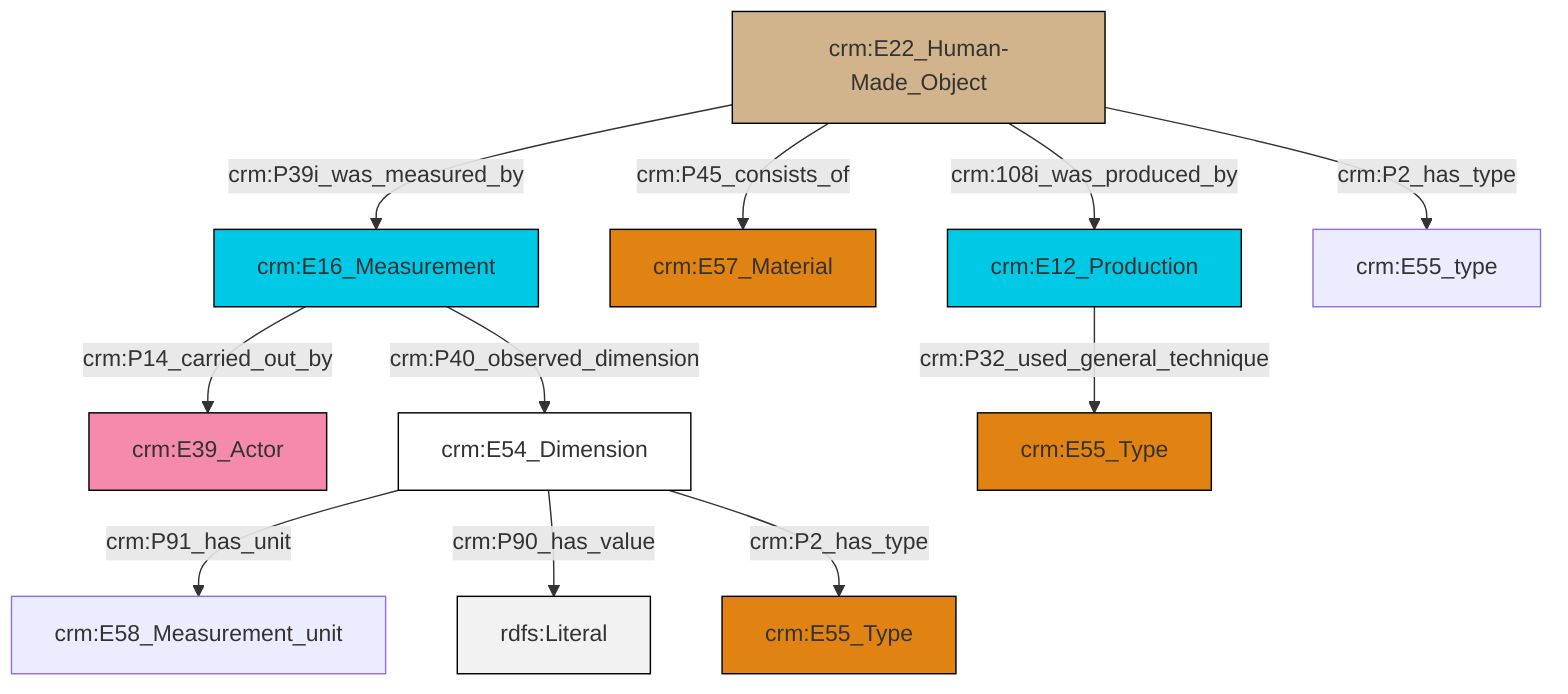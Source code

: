 graph TD
classDef Literal fill:#f2f2f2,stroke:#000000;
classDef CRM_Entity fill:#FFFFFF,stroke:#000000;
classDef Temporal_Entity fill:#00C9E6, stroke:#000000;
classDef Type fill:#E18312, stroke:#000000;
classDef Time-Span fill:#2C9C91, stroke:#000000;
classDef Appellation fill:#FFEB7F, stroke:#000000;
classDef Place fill:#008836, stroke:#000000;
classDef Persistent_Item fill:#B266B2, stroke:#000000;
classDef Conceptual_Object fill:#FFD700, stroke:#000000;
classDef Physical_Thing fill:#D2B48C, stroke:#000000;
classDef Actor fill:#f58aad, stroke:#000000;
classDef PC_Classes fill:#4ce600, stroke:#000000;
classDef Multi fill:#cccccc,stroke:#000000;

2["crm:E54_Dimension"]:::CRM_Entity -->|crm:P91_has_unit| 3["crm:E58_Measurement_unit"]:::Default
2["crm:E54_Dimension"]:::CRM_Entity -->|crm:P90_has_value| 4[rdfs:Literal]:::Literal
5["crm:E12_Production"]:::Temporal_Entity -->|crm:P32_used_general_technique| 6["crm:E55_Type"]:::Type
2["crm:E54_Dimension"]:::CRM_Entity -->|crm:P2_has_type| 12["crm:E55_Type"]:::Type
13["crm:E22_Human-Made_Object"]:::Physical_Thing -->|crm:108i_was_produced_by| 5["crm:E12_Production"]:::Temporal_Entity
13["crm:E22_Human-Made_Object"]:::Physical_Thing -->|crm:P45_consists_of| 7["crm:E57_Material"]:::Type
9["crm:E16_Measurement"]:::Temporal_Entity -->|crm:P14_carried_out_by| 0["crm:E39_Actor"]:::Actor
13["crm:E22_Human-Made_Object"]:::Physical_Thing -->|crm:P2_has_type| 15["crm:E55_type"]:::Default
9["crm:E16_Measurement"]:::Temporal_Entity -->|crm:P40_observed_dimension| 2["crm:E54_Dimension"]:::CRM_Entity
13["crm:E22_Human-Made_Object"]:::Physical_Thing -->|crm:P39i_was_measured_by| 9["crm:E16_Measurement"]:::Temporal_Entity
